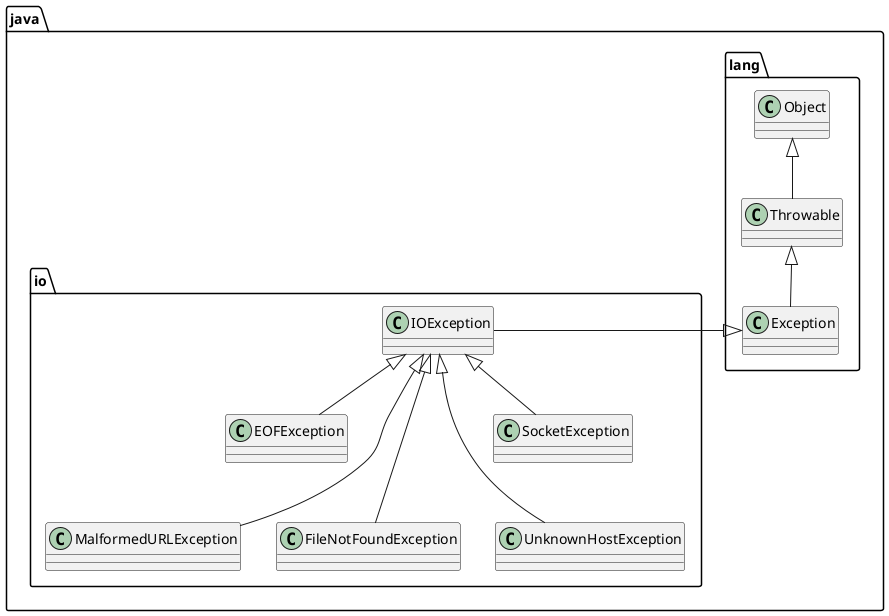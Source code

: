 @startuml

package (java.lang) {
	class Object
	class Throwable
	class Exception
}

Object <|-- Throwable
Throwable <|-- Exception

package (java.io) {
	class IOException
	class EOFException
	class MalformedURLException
	class FileNotFoundException
	class UnknownHostException
	class SocketException
}

Exception <|- IOException
IOException <|-- EOFException
IOException <|-- SocketException
IOException <|--- FileNotFoundException
IOException <|--- UnknownHostException
IOException <|--- MalformedURLException

@enduml
